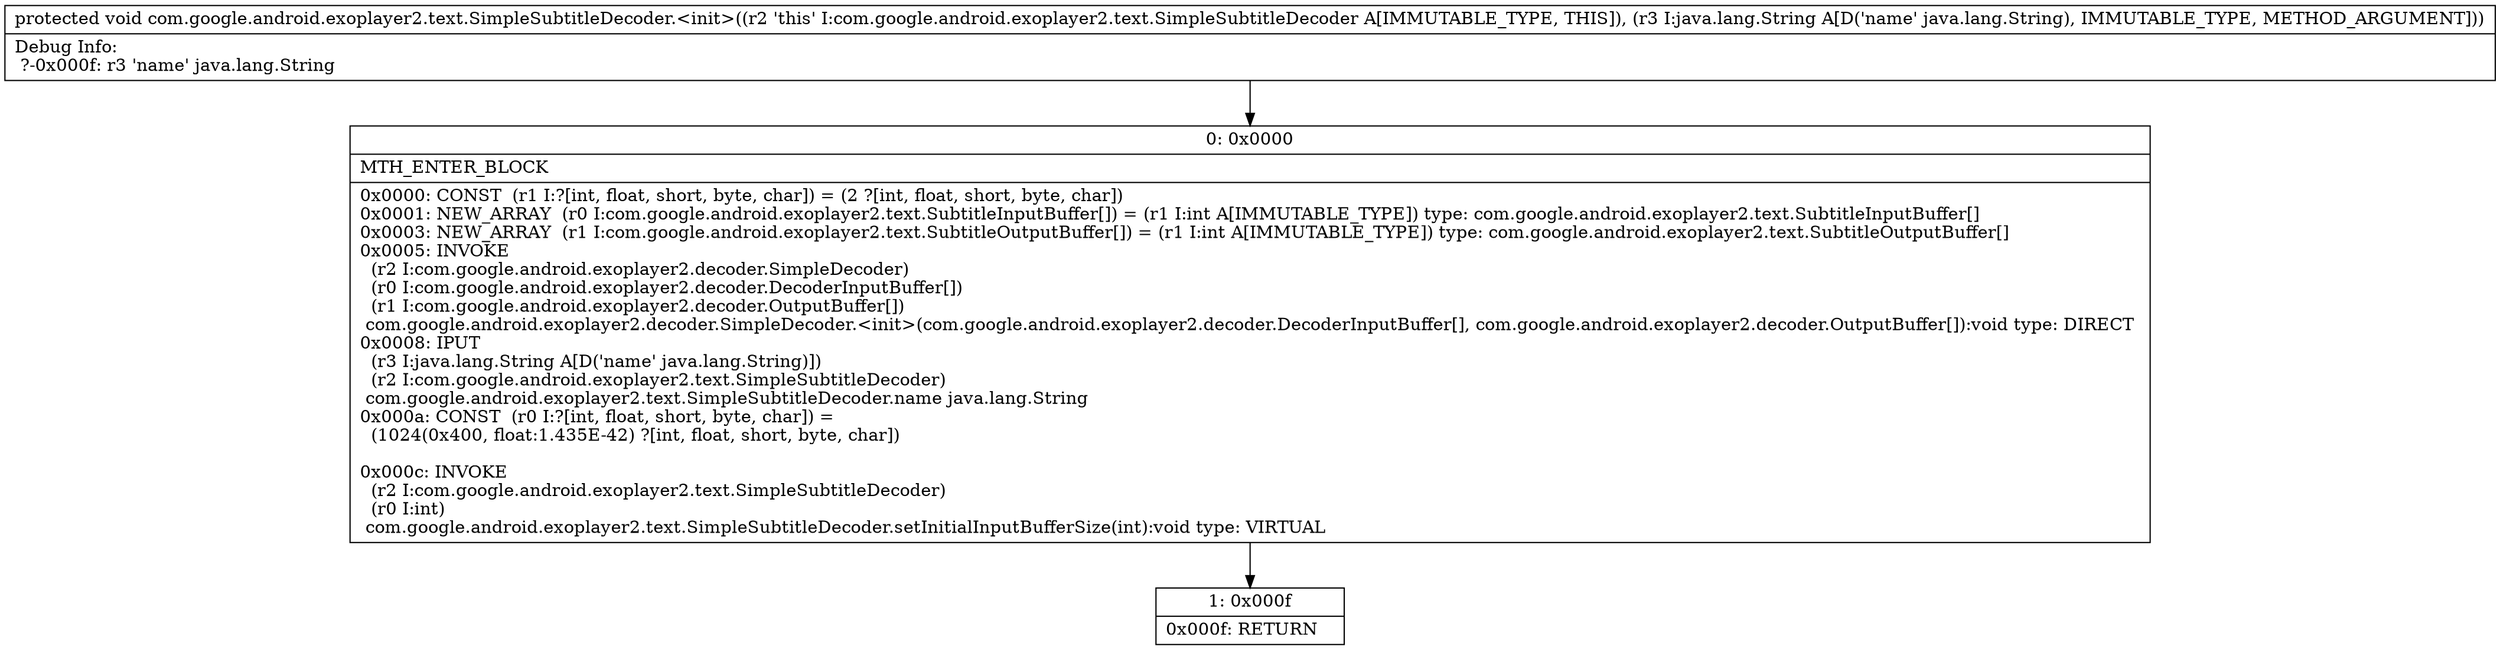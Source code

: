 digraph "CFG forcom.google.android.exoplayer2.text.SimpleSubtitleDecoder.\<init\>(Ljava\/lang\/String;)V" {
Node_0 [shape=record,label="{0\:\ 0x0000|MTH_ENTER_BLOCK\l|0x0000: CONST  (r1 I:?[int, float, short, byte, char]) = (2 ?[int, float, short, byte, char]) \l0x0001: NEW_ARRAY  (r0 I:com.google.android.exoplayer2.text.SubtitleInputBuffer[]) = (r1 I:int A[IMMUTABLE_TYPE]) type: com.google.android.exoplayer2.text.SubtitleInputBuffer[] \l0x0003: NEW_ARRAY  (r1 I:com.google.android.exoplayer2.text.SubtitleOutputBuffer[]) = (r1 I:int A[IMMUTABLE_TYPE]) type: com.google.android.exoplayer2.text.SubtitleOutputBuffer[] \l0x0005: INVOKE  \l  (r2 I:com.google.android.exoplayer2.decoder.SimpleDecoder)\l  (r0 I:com.google.android.exoplayer2.decoder.DecoderInputBuffer[])\l  (r1 I:com.google.android.exoplayer2.decoder.OutputBuffer[])\l com.google.android.exoplayer2.decoder.SimpleDecoder.\<init\>(com.google.android.exoplayer2.decoder.DecoderInputBuffer[], com.google.android.exoplayer2.decoder.OutputBuffer[]):void type: DIRECT \l0x0008: IPUT  \l  (r3 I:java.lang.String A[D('name' java.lang.String)])\l  (r2 I:com.google.android.exoplayer2.text.SimpleSubtitleDecoder)\l com.google.android.exoplayer2.text.SimpleSubtitleDecoder.name java.lang.String \l0x000a: CONST  (r0 I:?[int, float, short, byte, char]) = \l  (1024(0x400, float:1.435E\-42) ?[int, float, short, byte, char])\l \l0x000c: INVOKE  \l  (r2 I:com.google.android.exoplayer2.text.SimpleSubtitleDecoder)\l  (r0 I:int)\l com.google.android.exoplayer2.text.SimpleSubtitleDecoder.setInitialInputBufferSize(int):void type: VIRTUAL \l}"];
Node_1 [shape=record,label="{1\:\ 0x000f|0x000f: RETURN   \l}"];
MethodNode[shape=record,label="{protected void com.google.android.exoplayer2.text.SimpleSubtitleDecoder.\<init\>((r2 'this' I:com.google.android.exoplayer2.text.SimpleSubtitleDecoder A[IMMUTABLE_TYPE, THIS]), (r3 I:java.lang.String A[D('name' java.lang.String), IMMUTABLE_TYPE, METHOD_ARGUMENT]))  | Debug Info:\l  ?\-0x000f: r3 'name' java.lang.String\l}"];
MethodNode -> Node_0;
Node_0 -> Node_1;
}

